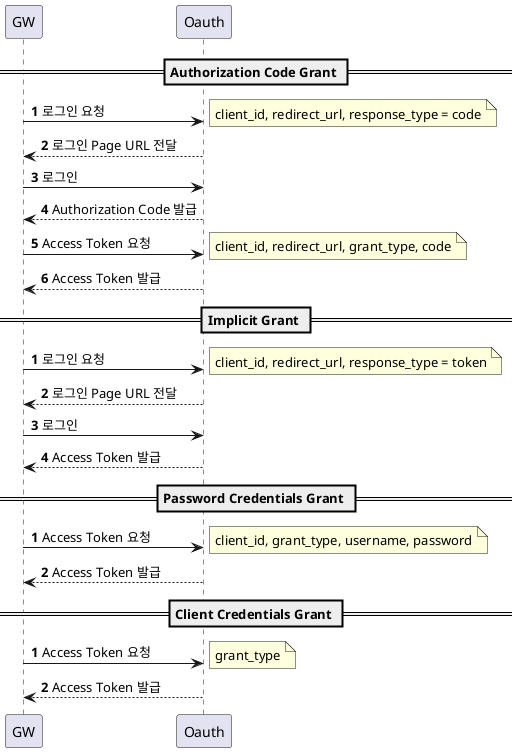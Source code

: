@startuml

participant GW as GW
participant Oauth

== Authorization Code Grant ==
autonumber 1 1
GW -> Oauth : 로그인 요청
note right
	client_id, redirect_url, response_type = code
end note
GW <-- Oauth : 로그인 Page URL 전달
GW -> Oauth : 로그인
GW <-- Oauth : Authorization Code 발급
GW -> Oauth : Access Token 요청
note right
	client_id, redirect_url, grant_type, code
end note
GW <-- Oauth : Access Token 발급

== Implicit Grant ==
autonumber 1 1
GW -> Oauth : 로그인 요청
note right
	client_id, redirect_url, response_type = token
end note
GW <-- Oauth : 로그인 Page URL 전달
GW -> Oauth : 로그인
GW <-- Oauth : Access Token 발급

== Password Credentials Grant ==
autonumber 1 1
GW -> Oauth : Access Token 요청
note right
	client_id, grant_type, username, password
end note
GW <-- Oauth : Access Token 발급

== Client Credentials Grant ==
autonumber 1 1
GW -> Oauth : Access Token 요청
note right
	grant_type
end note
GW <-- Oauth : Access Token 발급

@enduml
